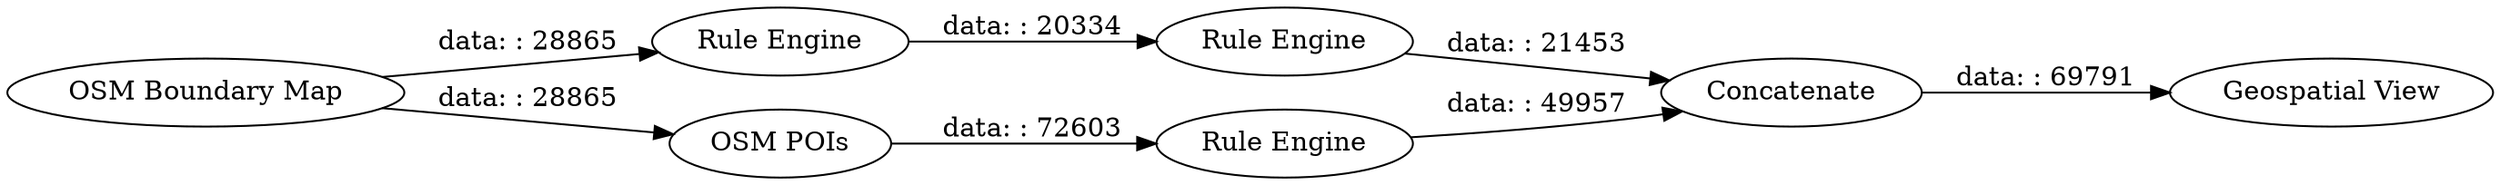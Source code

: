 digraph {
	"8023290553620675834_20" [label="Rule Engine"]
	"8023290553620675834_16" [label="Rule Engine"]
	"8023290553620675834_17" [label="Geospatial View"]
	"8023290553620675834_18" [label="Rule Engine"]
	"8023290553620675834_8" [label="OSM POIs"]
	"8023290553620675834_15" [label="OSM Boundary Map"]
	"8023290553620675834_14" [label=Concatenate]
	"8023290553620675834_15" -> "8023290553620675834_18" [label="data: : 28865"]
	"8023290553620675834_15" -> "8023290553620675834_8" [label="data: : 28865"]
	"8023290553620675834_16" -> "8023290553620675834_14" [label="data: : 49957"]
	"8023290553620675834_14" -> "8023290553620675834_17" [label="data: : 69791"]
	"8023290553620675834_8" -> "8023290553620675834_16" [label="data: : 72603"]
	"8023290553620675834_18" -> "8023290553620675834_20" [label="data: : 20334"]
	"8023290553620675834_20" -> "8023290553620675834_14" [label="data: : 21453"]
	rankdir=LR
}
